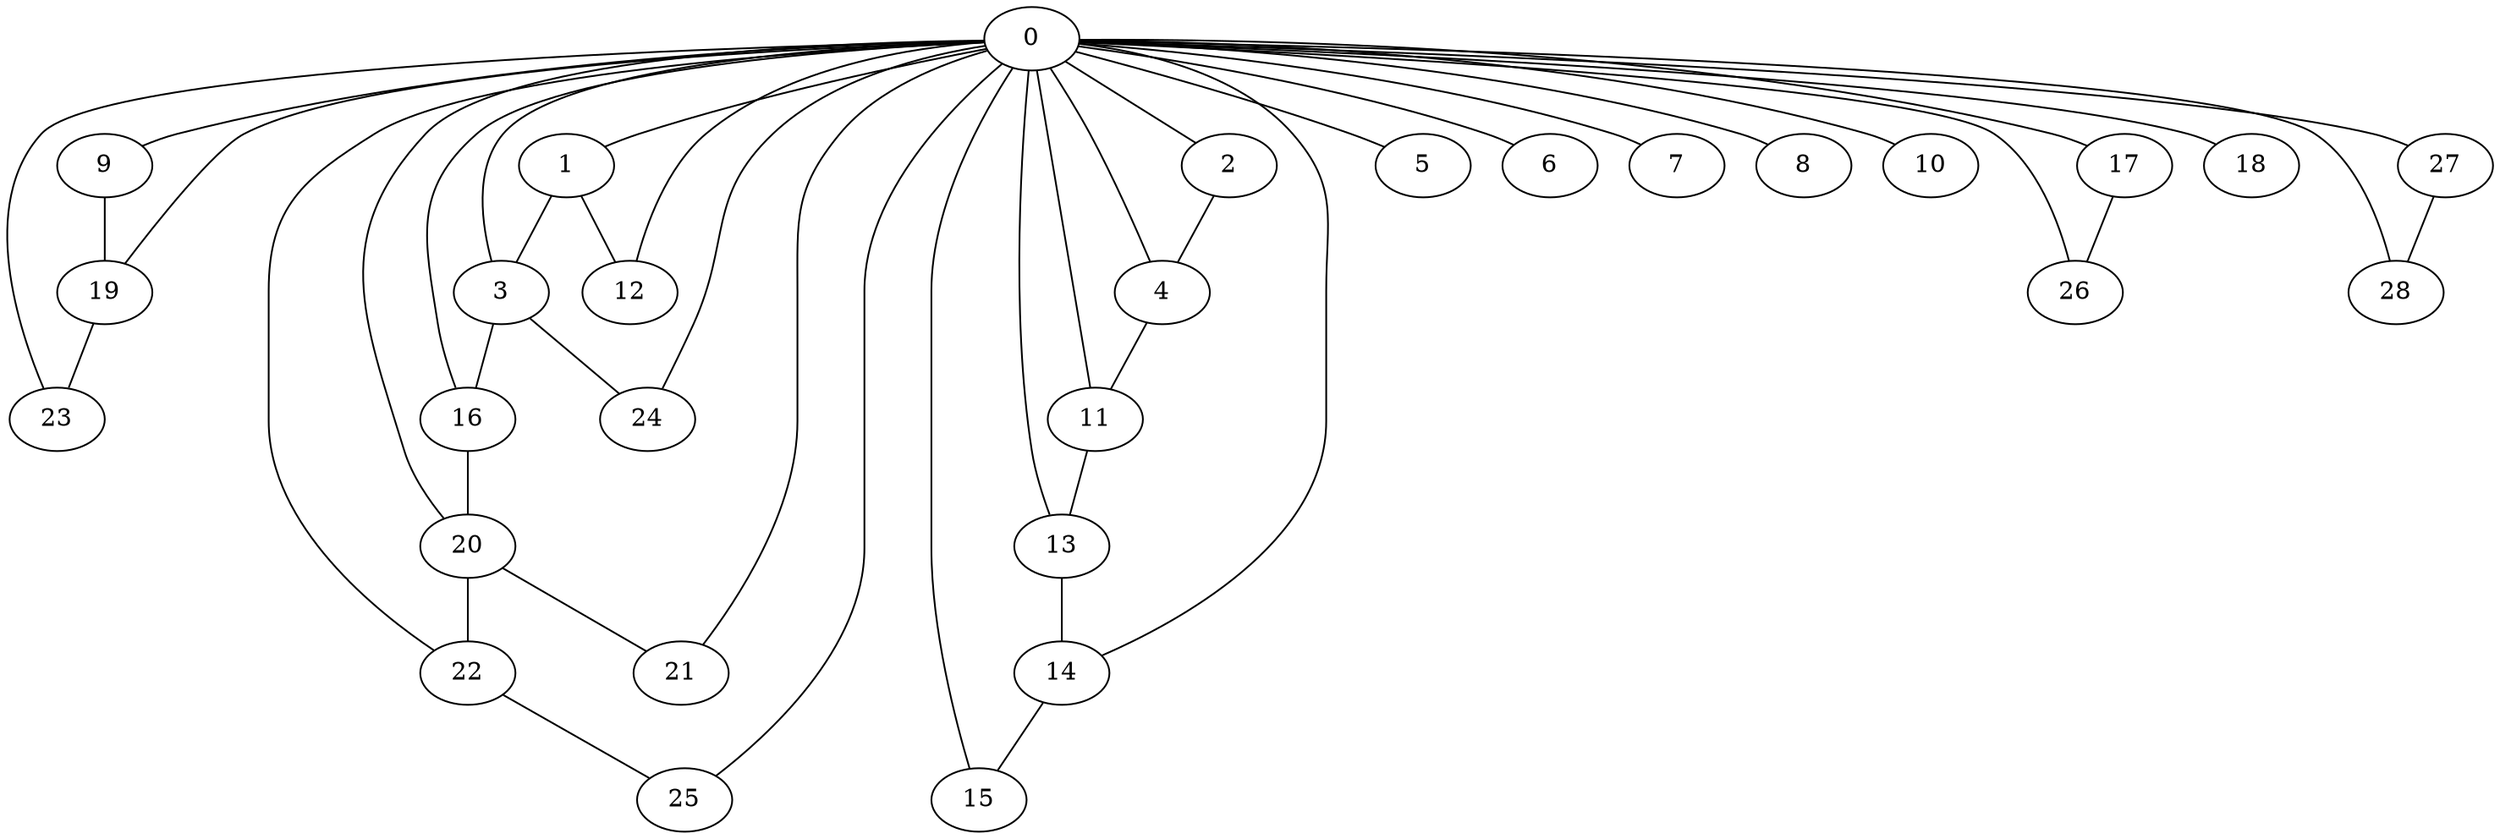 graph G {
   0 -- 9
   0 -- 1
   0 -- 2
   0 -- 3
   0 -- 4
   0 -- 5
   0 -- 6
   0 -- 7
   0 -- 8
   0 -- 10
   0 -- 11
   0 -- 12
   0 -- 13
   0 -- 14
   0 -- 16
   0 -- 15
   0 -- 17
   0 -- 18
   0 -- 19
   0 -- 20
   0 -- 21
   0 -- 22
   0 -- 23
   0 -- 24
   0 -- 25
   0 -- 26
   0 -- 27
   0 -- 28
   1 -- 3
   1 -- 12
   2 -- 4
   3 -- 24
   3 -- 16
   4 -- 11
   9 -- 19
   11 -- 13
   13 -- 14
   14 -- 15
   16 -- 20
   17 -- 26
   19 -- 23
   20 -- 21
   20 -- 22
   22 -- 25
   27 -- 28
}
